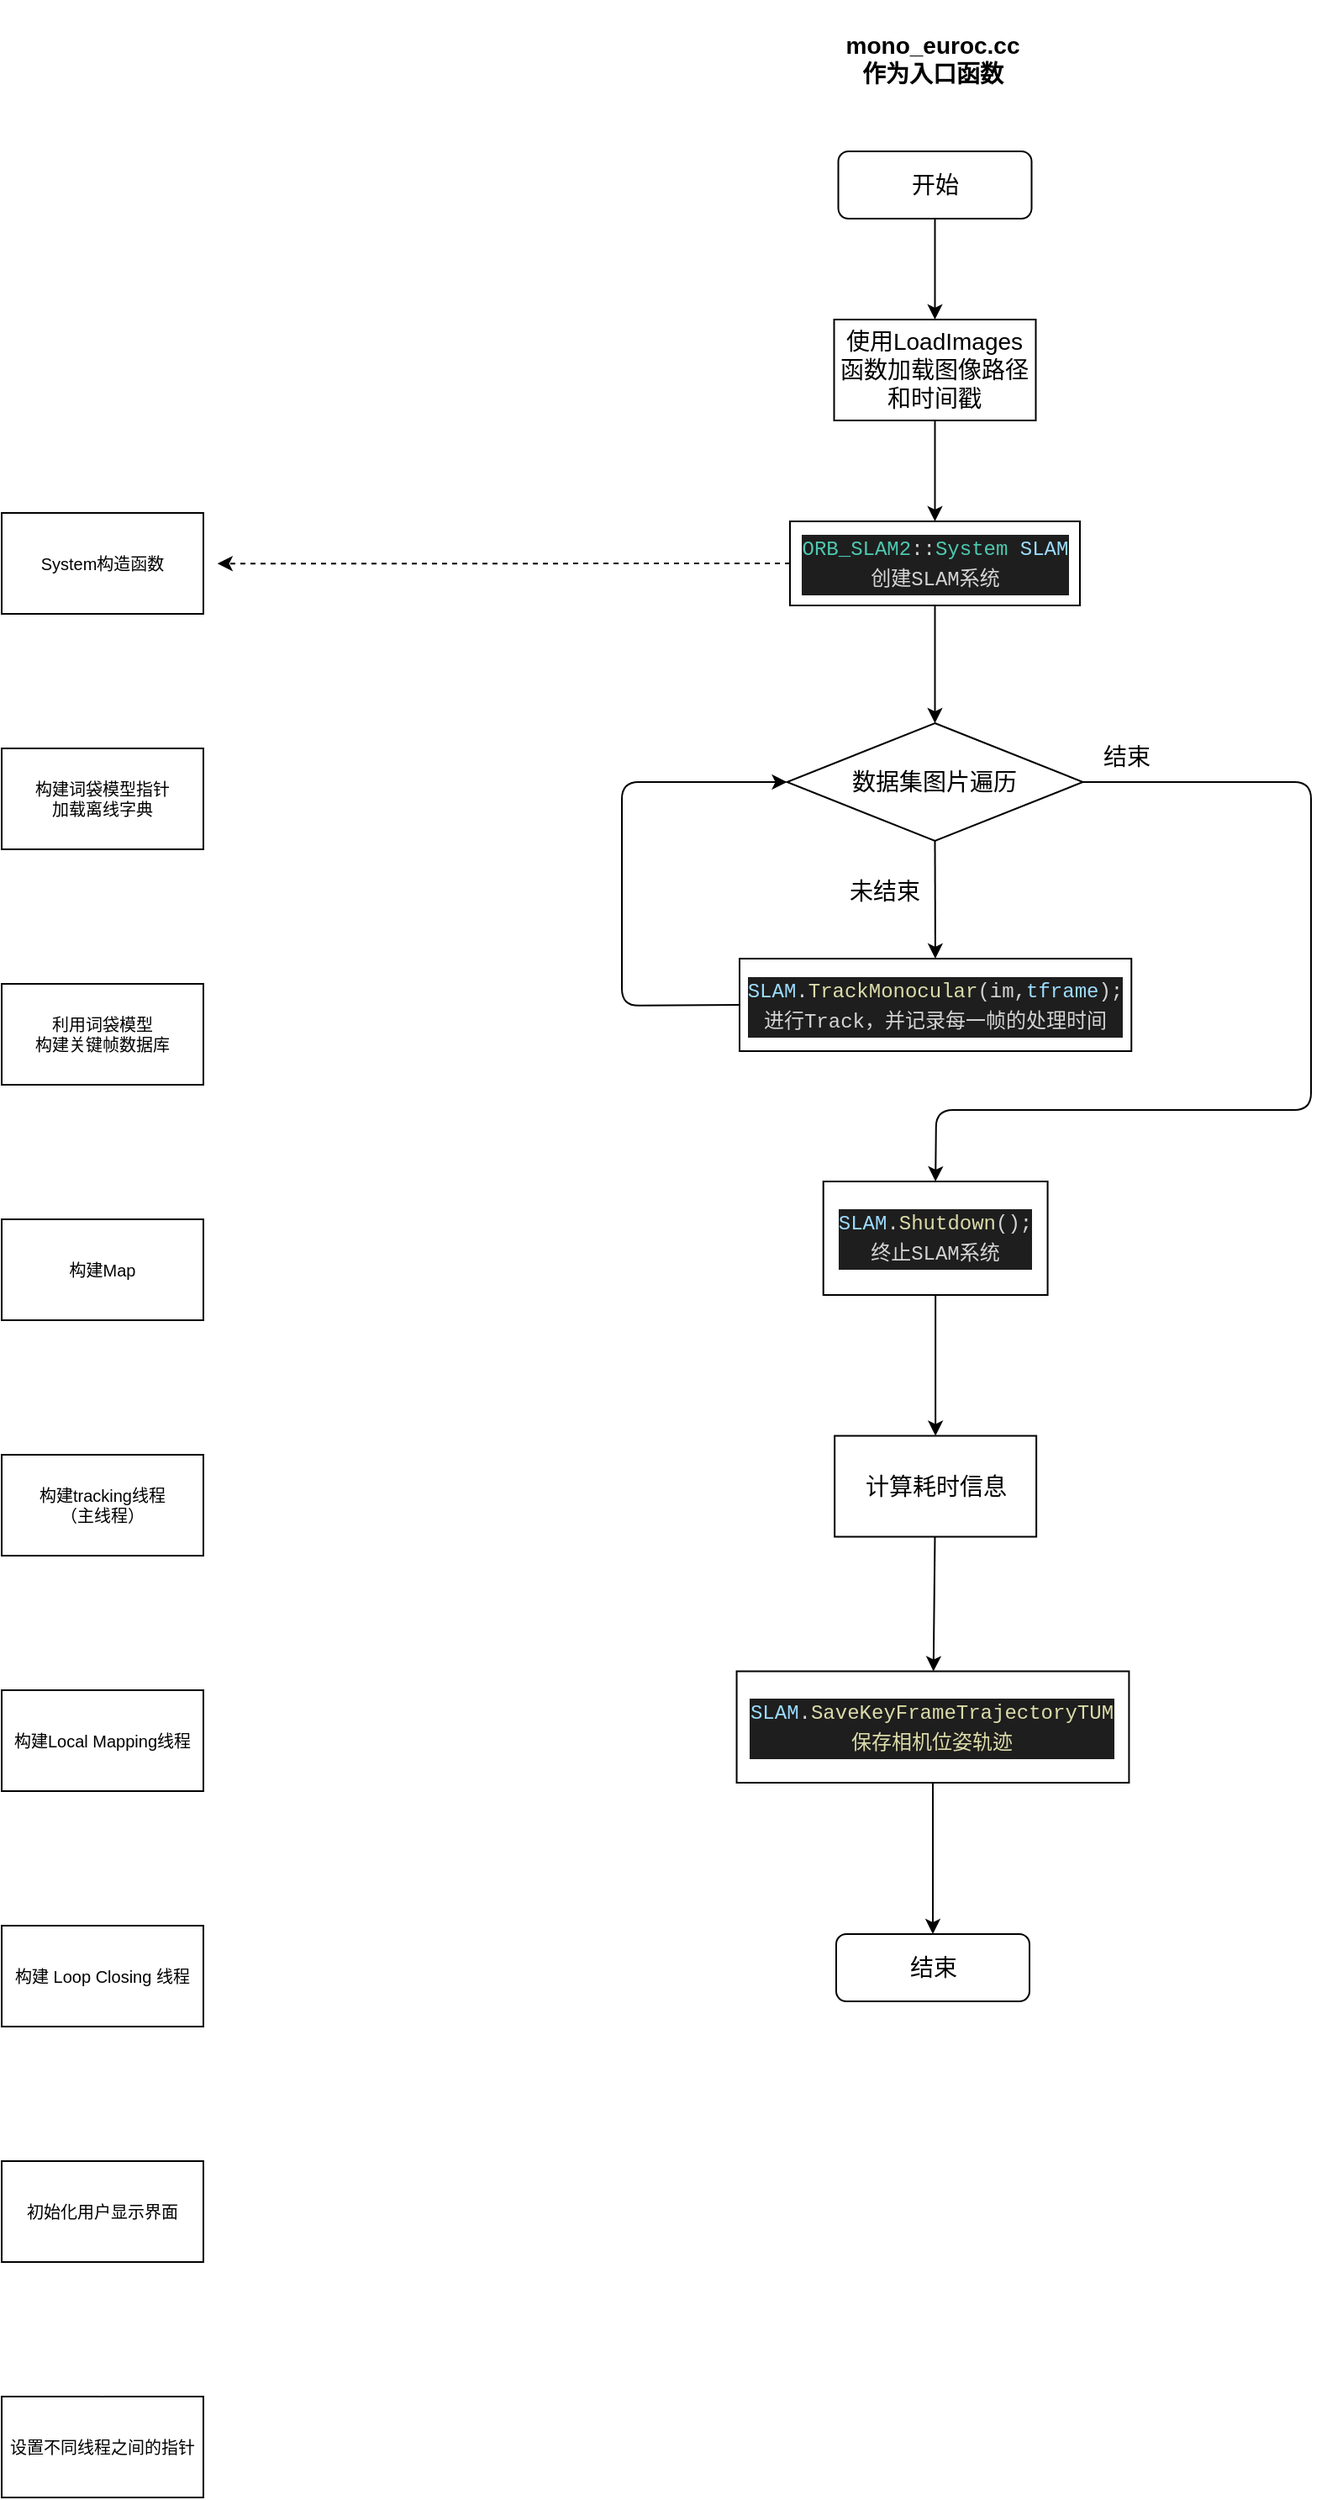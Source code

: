 <mxfile>
    <diagram id="kUcDNTqG35tnqXhUjUfU" name="单目模式流程图">
        <mxGraphModel dx="2023" dy="802" grid="0" gridSize="10" guides="1" tooltips="1" connect="1" arrows="1" fold="1" page="0" pageScale="1" pageWidth="827" pageHeight="1169" background="none" math="0" shadow="0">
            <root>
                <mxCell id="0"/>
                <mxCell id="1" parent="0"/>
                <mxCell id="2" value="&lt;b&gt;&lt;font style=&quot;font-size: 14px&quot;&gt;mono_euroc.cc作为入口函数&lt;/font&gt;&lt;/b&gt;" style="text;html=1;strokeColor=none;fillColor=none;align=center;verticalAlign=middle;whiteSpace=wrap;rounded=0;" parent="1" vertex="1">
                    <mxGeometry x="-300" y="-150" width="90" height="70" as="geometry"/>
                </mxCell>
                <mxCell id="13" style="edgeStyle=none;html=1;exitX=0.5;exitY=1;exitDx=0;exitDy=0;entryX=0.5;entryY=0;entryDx=0;entryDy=0;fontSize=14;" parent="1" source="3" target="8" edge="1">
                    <mxGeometry relative="1" as="geometry"/>
                </mxCell>
                <mxCell id="3" value="开始" style="rounded=1;whiteSpace=wrap;html=1;fontSize=14;" parent="1" vertex="1">
                    <mxGeometry x="-311.25" y="-60" width="115" height="40" as="geometry"/>
                </mxCell>
                <mxCell id="11" value="" style="edgeStyle=none;html=1;fontSize=14;" parent="1" source="8" target="10" edge="1">
                    <mxGeometry relative="1" as="geometry"/>
                </mxCell>
                <mxCell id="8" value="使用LoadImages函数加载图像路径和时间戳" style="rounded=0;whiteSpace=wrap;html=1;fontSize=14;" parent="1" vertex="1">
                    <mxGeometry x="-313.75" y="40" width="120" height="60" as="geometry"/>
                </mxCell>
                <mxCell id="18" style="edgeStyle=none;html=1;exitX=0.5;exitY=1;exitDx=0;exitDy=0;entryX=0.5;entryY=0;entryDx=0;entryDy=0;fontSize=14;" parent="1" source="10" target="17" edge="1">
                    <mxGeometry relative="1" as="geometry"/>
                </mxCell>
                <mxCell id="ht9LEjCgL1vxGVpyMyi7-39" style="edgeStyle=none;html=1;entryX=0.998;entryY=0.407;entryDx=0;entryDy=0;entryPerimeter=0;fontSize=9;dashed=1;" parent="1" source="10" edge="1">
                    <mxGeometry relative="1" as="geometry">
                        <mxPoint x="-680.62" y="185.12" as="targetPoint"/>
                    </mxGeometry>
                </mxCell>
                <mxCell id="10" value="&lt;div style=&quot;background-color: rgb(30 , 30 , 30) ; font-family: &amp;#34;menlo&amp;#34; , &amp;#34;monaco&amp;#34; , &amp;#34;courier new&amp;#34; , monospace ; font-size: 12px ; line-height: 18px ; color: rgb(212 , 212 , 212)&quot;&gt;&lt;span style=&quot;color: #4ec9b0&quot;&gt;ORB_SLAM2&lt;/span&gt;::&lt;span style=&quot;color: #4ec9b0&quot;&gt;System&lt;/span&gt; &lt;span style=&quot;color: #9cdcfe&quot;&gt;SLAM&lt;/span&gt;&lt;/div&gt;&lt;div style=&quot;background-color: rgb(30 , 30 , 30) ; font-family: &amp;#34;menlo&amp;#34; , &amp;#34;monaco&amp;#34; , &amp;#34;courier new&amp;#34; , monospace ; font-size: 12px ; line-height: 18px ; color: rgb(212 , 212 , 212)&quot;&gt;创建SLAM系统&lt;/div&gt;" style="whiteSpace=wrap;html=1;fontSize=14;rounded=0;" parent="1" vertex="1">
                    <mxGeometry x="-340" y="160" width="172.5" height="50" as="geometry"/>
                </mxCell>
                <mxCell id="21" style="edgeStyle=none;html=1;exitX=0;exitY=0.5;exitDx=0;exitDy=0;fontSize=14;entryX=0;entryY=0.5;entryDx=0;entryDy=0;" parent="1" source="14" target="17" edge="1">
                    <mxGeometry relative="1" as="geometry">
                        <mxPoint x="-450" y="447" as="targetPoint"/>
                        <Array as="points">
                            <mxPoint x="-440" y="448"/>
                            <mxPoint x="-440" y="315"/>
                        </Array>
                    </mxGeometry>
                </mxCell>
                <mxCell id="14" value="&lt;div style=&quot;color: rgb(212 , 212 , 212) ; background-color: rgb(30 , 30 , 30) ; font-family: &amp;#34;menlo&amp;#34; , &amp;#34;monaco&amp;#34; , &amp;#34;courier new&amp;#34; , monospace ; font-size: 12px ; line-height: 18px&quot;&gt;&lt;span style=&quot;color: #9cdcfe&quot;&gt;SLAM&lt;/span&gt;.&lt;span style=&quot;color: #dcdcaa&quot;&gt;TrackMonocular&lt;/span&gt;(im,&lt;span style=&quot;color: #9cdcfe&quot;&gt;tframe&lt;/span&gt;);&lt;/div&gt;&lt;div style=&quot;color: rgb(212 , 212 , 212) ; background-color: rgb(30 , 30 , 30) ; font-family: &amp;#34;menlo&amp;#34; , &amp;#34;monaco&amp;#34; , &amp;#34;courier new&amp;#34; , monospace ; font-size: 12px ; line-height: 18px&quot;&gt;进行Track，并记录每一帧的处理时间&lt;/div&gt;" style="whiteSpace=wrap;html=1;fontSize=14;rounded=0;" parent="1" vertex="1">
                    <mxGeometry x="-370" y="420" width="233.13" height="55" as="geometry"/>
                </mxCell>
                <mxCell id="19" style="edgeStyle=none;html=1;exitX=0.5;exitY=1;exitDx=0;exitDy=0;fontSize=14;" parent="1" source="17" target="14" edge="1">
                    <mxGeometry relative="1" as="geometry"/>
                </mxCell>
                <mxCell id="25" style="edgeStyle=none;html=1;exitX=1;exitY=0.5;exitDx=0;exitDy=0;entryX=0.5;entryY=0;entryDx=0;entryDy=0;fontSize=14;" parent="1" source="17" target="22" edge="1">
                    <mxGeometry relative="1" as="geometry">
                        <Array as="points">
                            <mxPoint x="-30" y="315"/>
                            <mxPoint x="-30" y="510"/>
                            <mxPoint x="-130" y="510"/>
                            <mxPoint x="-253" y="510"/>
                        </Array>
                    </mxGeometry>
                </mxCell>
                <mxCell id="17" value="数据集图片遍历" style="rhombus;whiteSpace=wrap;html=1;fontSize=14;" parent="1" vertex="1">
                    <mxGeometry x="-341.75" y="280" width="176" height="70" as="geometry"/>
                </mxCell>
                <mxCell id="28" value="" style="edgeStyle=none;html=1;fontSize=14;" parent="1" source="22" target="27" edge="1">
                    <mxGeometry relative="1" as="geometry"/>
                </mxCell>
                <mxCell id="22" value="&lt;div style=&quot;color: rgb(212 , 212 , 212) ; background-color: rgb(30 , 30 , 30) ; font-family: &amp;#34;menlo&amp;#34; , &amp;#34;monaco&amp;#34; , &amp;#34;courier new&amp;#34; , monospace ; font-size: 12px ; line-height: 18px&quot;&gt;&lt;span style=&quot;color: #9cdcfe&quot;&gt;SLAM&lt;/span&gt;.&lt;span style=&quot;color: #dcdcaa&quot;&gt;Shutdown&lt;/span&gt;();&lt;/div&gt;&lt;div style=&quot;color: rgb(212 , 212 , 212) ; background-color: rgb(30 , 30 , 30) ; font-family: &amp;#34;menlo&amp;#34; , &amp;#34;monaco&amp;#34; , &amp;#34;courier new&amp;#34; , monospace ; font-size: 12px ; line-height: 18px&quot;&gt;终止SLAM系统&lt;/div&gt;" style="whiteSpace=wrap;html=1;fontSize=14;rounded=0;" parent="1" vertex="1">
                    <mxGeometry x="-320.15" y="552.5" width="133.44" height="67.5" as="geometry"/>
                </mxCell>
                <mxCell id="24" value="未结束" style="text;html=1;align=center;verticalAlign=middle;resizable=0;points=[];autosize=1;strokeColor=none;fillColor=none;fontSize=14;" parent="1" vertex="1">
                    <mxGeometry x="-313.75" y="370" width="60" height="20" as="geometry"/>
                </mxCell>
                <mxCell id="26" value="结束" style="text;html=1;align=center;verticalAlign=middle;resizable=0;points=[];autosize=1;strokeColor=none;fillColor=none;fontSize=14;" parent="1" vertex="1">
                    <mxGeometry x="-160" y="290" width="40" height="20" as="geometry"/>
                </mxCell>
                <mxCell id="30" value="" style="edgeStyle=none;html=1;fontSize=14;" parent="1" source="27" target="29" edge="1">
                    <mxGeometry relative="1" as="geometry"/>
                </mxCell>
                <mxCell id="27" value="计算耗时信息" style="whiteSpace=wrap;html=1;fontSize=14;rounded=0;" parent="1" vertex="1">
                    <mxGeometry x="-313.43" y="703.75" width="120" height="60" as="geometry"/>
                </mxCell>
                <mxCell id="36" value="" style="edgeStyle=none;html=1;fontSize=14;" parent="1" source="29" target="34" edge="1">
                    <mxGeometry relative="1" as="geometry"/>
                </mxCell>
                <mxCell id="29" value="&lt;div style=&quot;color: rgb(212 , 212 , 212) ; background-color: rgb(30 , 30 , 30) ; font-family: &amp;#34;menlo&amp;#34; , &amp;#34;monaco&amp;#34; , &amp;#34;courier new&amp;#34; , monospace ; font-size: 12px ; line-height: 18px&quot;&gt;&lt;span style=&quot;color: #9cdcfe&quot;&gt;SLAM&lt;/span&gt;.&lt;span style=&quot;color: #dcdcaa&quot;&gt;SaveKeyFrameTrajectoryTUM&lt;/span&gt;&lt;/div&gt;&lt;div style=&quot;color: rgb(212 , 212 , 212) ; background-color: rgb(30 , 30 , 30) ; font-family: &amp;#34;menlo&amp;#34; , &amp;#34;monaco&amp;#34; , &amp;#34;courier new&amp;#34; , monospace ; font-size: 12px ; line-height: 18px&quot;&gt;&lt;span style=&quot;color: #dcdcaa&quot;&gt;保存相机位姿轨迹&lt;/span&gt;&lt;/div&gt;" style="whiteSpace=wrap;html=1;fontSize=14;rounded=0;" parent="1" vertex="1">
                    <mxGeometry x="-371.72" y="843.75" width="233.43" height="66.25" as="geometry"/>
                </mxCell>
                <mxCell id="34" value="结束" style="rounded=1;whiteSpace=wrap;html=1;fontSize=14;" parent="1" vertex="1">
                    <mxGeometry x="-312.5" y="1000" width="115" height="40" as="geometry"/>
                </mxCell>
                <mxCell id="SP2-FX5IbyNXaG80h9-N-38" value="" style="edgeStyle=none;html=1;fontSize=10;fontColor=#141414;strokeColor=#FFFFFF;" edge="1" parent="1" source="SP2-FX5IbyNXaG80h9-N-36" target="SP2-FX5IbyNXaG80h9-N-37">
                    <mxGeometry relative="1" as="geometry"/>
                </mxCell>
                <mxCell id="SP2-FX5IbyNXaG80h9-N-36" value="System构造函数" style="rounded=0;whiteSpace=wrap;html=1;fontSize=10;" vertex="1" parent="1">
                    <mxGeometry x="-809" y="155" width="120" height="60" as="geometry"/>
                </mxCell>
                <mxCell id="SP2-FX5IbyNXaG80h9-N-40" value="" style="edgeStyle=none;html=1;fontSize=10;fontColor=#141414;strokeColor=#FFFFFF;" edge="1" parent="1" source="SP2-FX5IbyNXaG80h9-N-37" target="SP2-FX5IbyNXaG80h9-N-39">
                    <mxGeometry relative="1" as="geometry"/>
                </mxCell>
                <mxCell id="SP2-FX5IbyNXaG80h9-N-37" value="构建词袋模型指针&lt;br&gt;加载离线字典" style="whiteSpace=wrap;html=1;fontSize=10;rounded=0;" vertex="1" parent="1">
                    <mxGeometry x="-809" y="295" width="120" height="60" as="geometry"/>
                </mxCell>
                <mxCell id="SP2-FX5IbyNXaG80h9-N-42" value="" style="edgeStyle=none;html=1;fontSize=10;fontColor=#141414;strokeColor=#FFFFFF;" edge="1" parent="1" source="SP2-FX5IbyNXaG80h9-N-39" target="SP2-FX5IbyNXaG80h9-N-41">
                    <mxGeometry relative="1" as="geometry"/>
                </mxCell>
                <mxCell id="SP2-FX5IbyNXaG80h9-N-39" value="利用词袋模型&lt;br&gt;构建关键帧数据库" style="whiteSpace=wrap;html=1;fontSize=10;rounded=0;" vertex="1" parent="1">
                    <mxGeometry x="-809" y="435" width="120" height="60" as="geometry"/>
                </mxCell>
                <mxCell id="SP2-FX5IbyNXaG80h9-N-44" value="" style="edgeStyle=none;html=1;fontSize=10;fontColor=#141414;strokeColor=#FFFFFF;" edge="1" parent="1" source="SP2-FX5IbyNXaG80h9-N-41" target="SP2-FX5IbyNXaG80h9-N-43">
                    <mxGeometry relative="1" as="geometry"/>
                </mxCell>
                <mxCell id="SP2-FX5IbyNXaG80h9-N-41" value="构建Map" style="whiteSpace=wrap;html=1;fontSize=10;rounded=0;" vertex="1" parent="1">
                    <mxGeometry x="-809" y="575" width="120" height="60" as="geometry"/>
                </mxCell>
                <mxCell id="SP2-FX5IbyNXaG80h9-N-46" value="" style="edgeStyle=none;html=1;fontSize=10;fontColor=#141414;strokeColor=#FFFFFF;" edge="1" parent="1" source="SP2-FX5IbyNXaG80h9-N-43" target="SP2-FX5IbyNXaG80h9-N-45">
                    <mxGeometry relative="1" as="geometry"/>
                </mxCell>
                <mxCell id="SP2-FX5IbyNXaG80h9-N-43" value="构建tracking线程&lt;br&gt;（主线程）" style="whiteSpace=wrap;html=1;fontSize=10;rounded=0;" vertex="1" parent="1">
                    <mxGeometry x="-809" y="715" width="120" height="60" as="geometry"/>
                </mxCell>
                <mxCell id="SP2-FX5IbyNXaG80h9-N-48" value="" style="edgeStyle=none;html=1;fontSize=10;fontColor=#141414;strokeColor=#FFFFFF;" edge="1" parent="1" source="SP2-FX5IbyNXaG80h9-N-45" target="SP2-FX5IbyNXaG80h9-N-47">
                    <mxGeometry relative="1" as="geometry"/>
                </mxCell>
                <mxCell id="SP2-FX5IbyNXaG80h9-N-45" value="构建Local Mapping线程" style="whiteSpace=wrap;html=1;fontSize=10;rounded=0;" vertex="1" parent="1">
                    <mxGeometry x="-809" y="855" width="120" height="60" as="geometry"/>
                </mxCell>
                <mxCell id="SP2-FX5IbyNXaG80h9-N-54" value="" style="edgeStyle=none;html=1;fontSize=10;fontColor=#141414;strokeColor=#FFFFFF;" edge="1" parent="1" source="SP2-FX5IbyNXaG80h9-N-47" target="SP2-FX5IbyNXaG80h9-N-53">
                    <mxGeometry relative="1" as="geometry"/>
                </mxCell>
                <mxCell id="SP2-FX5IbyNXaG80h9-N-47" value="构建 Loop Closing 线程" style="whiteSpace=wrap;html=1;fontSize=10;rounded=0;" vertex="1" parent="1">
                    <mxGeometry x="-809" y="995" width="120" height="60" as="geometry"/>
                </mxCell>
                <mxCell id="SP2-FX5IbyNXaG80h9-N-49" value="设置不同线程之间的指针" style="whiteSpace=wrap;html=1;fontSize=10;rounded=0;" vertex="1" parent="1">
                    <mxGeometry x="-809" y="1275" width="120" height="60" as="geometry"/>
                </mxCell>
                <mxCell id="SP2-FX5IbyNXaG80h9-N-55" value="" style="edgeStyle=none;html=1;fontSize=10;fontColor=#141414;strokeColor=#FFFFFF;" edge="1" parent="1" source="SP2-FX5IbyNXaG80h9-N-53" target="SP2-FX5IbyNXaG80h9-N-49">
                    <mxGeometry relative="1" as="geometry"/>
                </mxCell>
                <mxCell id="SP2-FX5IbyNXaG80h9-N-53" value="初始化用户显示界面" style="whiteSpace=wrap;html=1;fontSize=10;rounded=0;" vertex="1" parent="1">
                    <mxGeometry x="-809" y="1135" width="120" height="60" as="geometry"/>
                </mxCell>
            </root>
        </mxGraphModel>
    </diagram>
    <diagram id="LayIn5aBG-K_s3KPf1Pv" name="Umax示意图">
        <mxGraphModel dx="823" dy="402" grid="1" gridSize="10" guides="1" tooltips="1" connect="1" arrows="1" fold="1" page="1" pageScale="1" pageWidth="827" pageHeight="1169" background="#ffffff" math="0" shadow="0">
            <root>
                <mxCell id="x9rZ4jO0hmvWXVLRqYGY-0"/>
                <mxCell id="x9rZ4jO0hmvWXVLRqYGY-1" parent="x9rZ4jO0hmvWXVLRqYGY-0"/>
                <mxCell id="x9rZ4jO0hmvWXVLRqYGY-2" value="" style="ellipse;whiteSpace=wrap;html=1;aspect=fixed;fillColor=none;strokeColor=#FF0000;" vertex="1" parent="x9rZ4jO0hmvWXVLRqYGY-1">
                    <mxGeometry x="200" y="400" width="310" height="310" as="geometry"/>
                </mxCell>
                <mxCell id="x9rZ4jO0hmvWXVLRqYGY-4" value="" style="endArrow=none;html=1;exitX=0;exitY=0.5;exitDx=0;exitDy=0;entryX=1;entryY=0.5;entryDx=0;entryDy=0;strokeColor=#141414;" edge="1" parent="x9rZ4jO0hmvWXVLRqYGY-1" source="x9rZ4jO0hmvWXVLRqYGY-2" target="x9rZ4jO0hmvWXVLRqYGY-2">
                    <mxGeometry width="50" height="50" relative="1" as="geometry">
                        <mxPoint x="300" y="580" as="sourcePoint"/>
                        <mxPoint x="350" y="530" as="targetPoint"/>
                    </mxGeometry>
                </mxCell>
                <mxCell id="x9rZ4jO0hmvWXVLRqYGY-5" value="" style="endArrow=none;html=1;strokeColor=#141414;entryX=0.5;entryY=0;entryDx=0;entryDy=0;exitX=0.5;exitY=1;exitDx=0;exitDy=0;" edge="1" parent="x9rZ4jO0hmvWXVLRqYGY-1" source="x9rZ4jO0hmvWXVLRqYGY-2" target="x9rZ4jO0hmvWXVLRqYGY-2">
                    <mxGeometry width="50" height="50" relative="1" as="geometry">
                        <mxPoint x="290" y="550" as="sourcePoint"/>
                        <mxPoint x="340" y="500" as="targetPoint"/>
                    </mxGeometry>
                </mxCell>
                <mxCell id="x9rZ4jO0hmvWXVLRqYGY-6" value="&lt;font color=&quot;#141414&quot;&gt;U&lt;/font&gt;" style="text;html=1;strokeColor=none;fillColor=none;align=center;verticalAlign=middle;whiteSpace=wrap;rounded=0;" vertex="1" parent="x9rZ4jO0hmvWXVLRqYGY-1">
                    <mxGeometry x="470" y="550" width="60" height="30" as="geometry"/>
                </mxCell>
                <mxCell id="x9rZ4jO0hmvWXVLRqYGY-7" value="&lt;font color=&quot;#141414&quot;&gt;V&lt;/font&gt;" style="text;html=1;strokeColor=none;fillColor=none;align=center;verticalAlign=middle;whiteSpace=wrap;rounded=0;" vertex="1" parent="x9rZ4jO0hmvWXVLRqYGY-1">
                    <mxGeometry x="320" y="400" width="60" height="30" as="geometry"/>
                </mxCell>
                <mxCell id="x9rZ4jO0hmvWXVLRqYGY-8" value="" style="endArrow=none;html=1;fontColor=#141414;strokeColor=#00CC00;entryX=1;entryY=0;entryDx=0;entryDy=0;" edge="1" parent="x9rZ4jO0hmvWXVLRqYGY-1" target="x9rZ4jO0hmvWXVLRqYGY-2">
                    <mxGeometry width="50" height="50" relative="1" as="geometry">
                        <mxPoint x="355" y="555" as="sourcePoint"/>
                        <mxPoint x="460" y="450" as="targetPoint"/>
                    </mxGeometry>
                </mxCell>
                <mxCell id="x9rZ4jO0hmvWXVLRqYGY-10" value="" style="endArrow=none;dashed=1;html=1;fontColor=#141414;strokeColor=#00CC00;entryX=1;entryY=0;entryDx=0;entryDy=0;" edge="1" parent="x9rZ4jO0hmvWXVLRqYGY-1" target="x9rZ4jO0hmvWXVLRqYGY-2">
                    <mxGeometry width="50" height="50" relative="1" as="geometry">
                        <mxPoint x="355" y="445" as="sourcePoint"/>
                        <mxPoint x="400" y="490" as="targetPoint"/>
                    </mxGeometry>
                </mxCell>
                <mxCell id="x9rZ4jO0hmvWXVLRqYGY-11" value="" style="endArrow=none;dashed=1;html=1;fontColor=#141414;strokeColor=#0000CC;entryX=0.838;entryY=0.129;entryDx=0;entryDy=0;entryPerimeter=0;" edge="1" parent="x9rZ4jO0hmvWXVLRqYGY-1" target="x9rZ4jO0hmvWXVLRqYGY-2">
                    <mxGeometry width="50" height="50" relative="1" as="geometry">
                        <mxPoint x="355" y="440" as="sourcePoint"/>
                        <mxPoint x="420" y="460" as="targetPoint"/>
                    </mxGeometry>
                </mxCell>
                <mxCell id="x9rZ4jO0hmvWXVLRqYGY-12" value="&lt;font style=&quot;font-size: 6px&quot;&gt;Vmax &amp;amp; Vmin&lt;/font&gt;" style="text;html=1;strokeColor=none;fillColor=none;align=center;verticalAlign=middle;whiteSpace=wrap;rounded=0;fontColor=#141414;" vertex="1" parent="x9rZ4jO0hmvWXVLRqYGY-1">
                    <mxGeometry x="300" y="420" width="60" height="30" as="geometry"/>
                </mxCell>
                <mxCell id="x9rZ4jO0hmvWXVLRqYGY-13" value="&lt;div style=&quot;text-align: left ; font-size: 10px&quot;&gt;&lt;span&gt;&lt;font style=&quot;font-size: 10px&quot;&gt;Umax size = 16&lt;/font&gt;&lt;/span&gt;&lt;/div&gt;&lt;div style=&quot;text-align: left ; font-size: 10px&quot;&gt;&lt;span&gt;&lt;font style=&quot;font-size: 10px&quot;&gt;Umax[0] = 15&lt;/font&gt;&lt;/span&gt;&lt;/div&gt;&lt;div style=&quot;text-align: left ; font-size: 10px&quot;&gt;&lt;font style=&quot;font-size: 10px&quot;&gt;Umax[1] = 15&lt;span&gt;&lt;br&gt;&lt;/span&gt;&lt;/font&gt;&lt;/div&gt;&lt;div style=&quot;text-align: left ; font-size: 10px&quot;&gt;&lt;font style=&quot;font-size: 10px&quot;&gt;Umax[2] = 15&lt;br&gt;&lt;/font&gt;&lt;/div&gt;&lt;div style=&quot;text-align: left ; font-size: 10px&quot;&gt;&lt;font style=&quot;font-size: 10px&quot;&gt;Umax[3] = 15&lt;br&gt;&lt;/font&gt;&lt;/div&gt;&lt;div style=&quot;text-align: left ; font-size: 10px&quot;&gt;&lt;font style=&quot;font-size: 10px&quot;&gt;Umax[4] = 14&lt;br&gt;&lt;/font&gt;&lt;/div&gt;&lt;div style=&quot;text-align: left ; font-size: 10px&quot;&gt;&lt;font style=&quot;font-size: 10px&quot;&gt;Umax[5] = 14&lt;br&gt;&lt;/font&gt;&lt;/div&gt;&lt;div style=&quot;text-align: left ; font-size: 10px&quot;&gt;&lt;font style=&quot;font-size: 10px&quot;&gt;Umax[6] = 14&lt;br&gt;&lt;/font&gt;&lt;/div&gt;&lt;div style=&quot;text-align: left ; font-size: 10px&quot;&gt;&lt;font style=&quot;font-size: 10px&quot;&gt;Umax[7] = 13&lt;br&gt;&lt;/font&gt;&lt;/div&gt;&lt;div style=&quot;text-align: left ; font-size: 10px&quot;&gt;&lt;font style=&quot;font-size: 10px&quot;&gt;Umax[8] = 13&lt;br&gt;&lt;/font&gt;&lt;/div&gt;&lt;div style=&quot;text-align: left ; font-size: 10px&quot;&gt;&lt;font style=&quot;font-size: 10px&quot;&gt;Umax[9] = 12&amp;nbsp;&lt;br&gt;&lt;/font&gt;&lt;/div&gt;&lt;div style=&quot;text-align: left ; font-size: 10px&quot;&gt;&lt;font style=&quot;font-size: 10px&quot;&gt;Umax[10] =&amp;nbsp; 11&lt;br&gt;&lt;/font&gt;&lt;/div&gt;&lt;div style=&quot;text-align: left ; font-size: 10px&quot;&gt;&lt;font style=&quot;font-size: 10px&quot;&gt;Umax[11] =&amp;nbsp; 10&lt;br&gt;&lt;/font&gt;&lt;/div&gt;&lt;div style=&quot;text-align: left ; font-size: 10px&quot;&gt;&lt;font style=&quot;font-size: 10px&quot;&gt;Umax[12] = 9&lt;br&gt;&lt;/font&gt;&lt;/div&gt;&lt;div style=&quot;text-align: left ; font-size: 10px&quot;&gt;&lt;font style=&quot;font-size: 10px&quot;&gt;Umax[13] = 8&lt;br&gt;&lt;/font&gt;&lt;/div&gt;&lt;div style=&quot;text-align: left ; font-size: 10px&quot;&gt;&lt;font style=&quot;font-size: 10px&quot;&gt;Umax[14] = 6&lt;/font&gt;&lt;/div&gt;&lt;div style=&quot;text-align: left ; font-size: 10px&quot;&gt;&lt;font style=&quot;font-size: 10px&quot;&gt;Umax[15] = 3&lt;/font&gt;&lt;/div&gt;&lt;div style=&quot;text-align: left ; font-size: 10px&quot;&gt;&lt;font style=&quot;font-size: 10px&quot;&gt;&amp;nbsp;&lt;br&gt;&lt;/font&gt;&lt;/div&gt;&lt;div style=&quot;text-align: left ; font-size: 10px&quot;&gt;&lt;font style=&quot;font-size: 10px&quot;&gt;&lt;br&gt;&lt;/font&gt;&lt;/div&gt;&lt;div style=&quot;text-align: left ; font-size: 10px&quot;&gt;&lt;span&gt;&lt;br&gt;&lt;/span&gt;&lt;/div&gt;" style="text;html=1;strokeColor=none;fillColor=none;align=center;verticalAlign=middle;whiteSpace=wrap;rounded=0;fontSize=6;fontColor=#141414;" vertex="1" parent="x9rZ4jO0hmvWXVLRqYGY-1">
                    <mxGeometry x="580" y="440" width="140" height="160" as="geometry"/>
                </mxCell>
                <mxCell id="x9rZ4jO0hmvWXVLRqYGY-14" value="通过数格子，与算法实际输出一致" style="text;html=1;align=center;verticalAlign=middle;resizable=0;points=[];autosize=1;strokeColor=none;fillColor=none;fontSize=10;fontColor=#141414;" vertex="1" parent="x9rZ4jO0hmvWXVLRqYGY-1">
                    <mxGeometry x="540" y="630" width="170" height="20" as="geometry"/>
                </mxCell>
            </root>
        </mxGraphModel>
    </diagram>
</mxfile>
